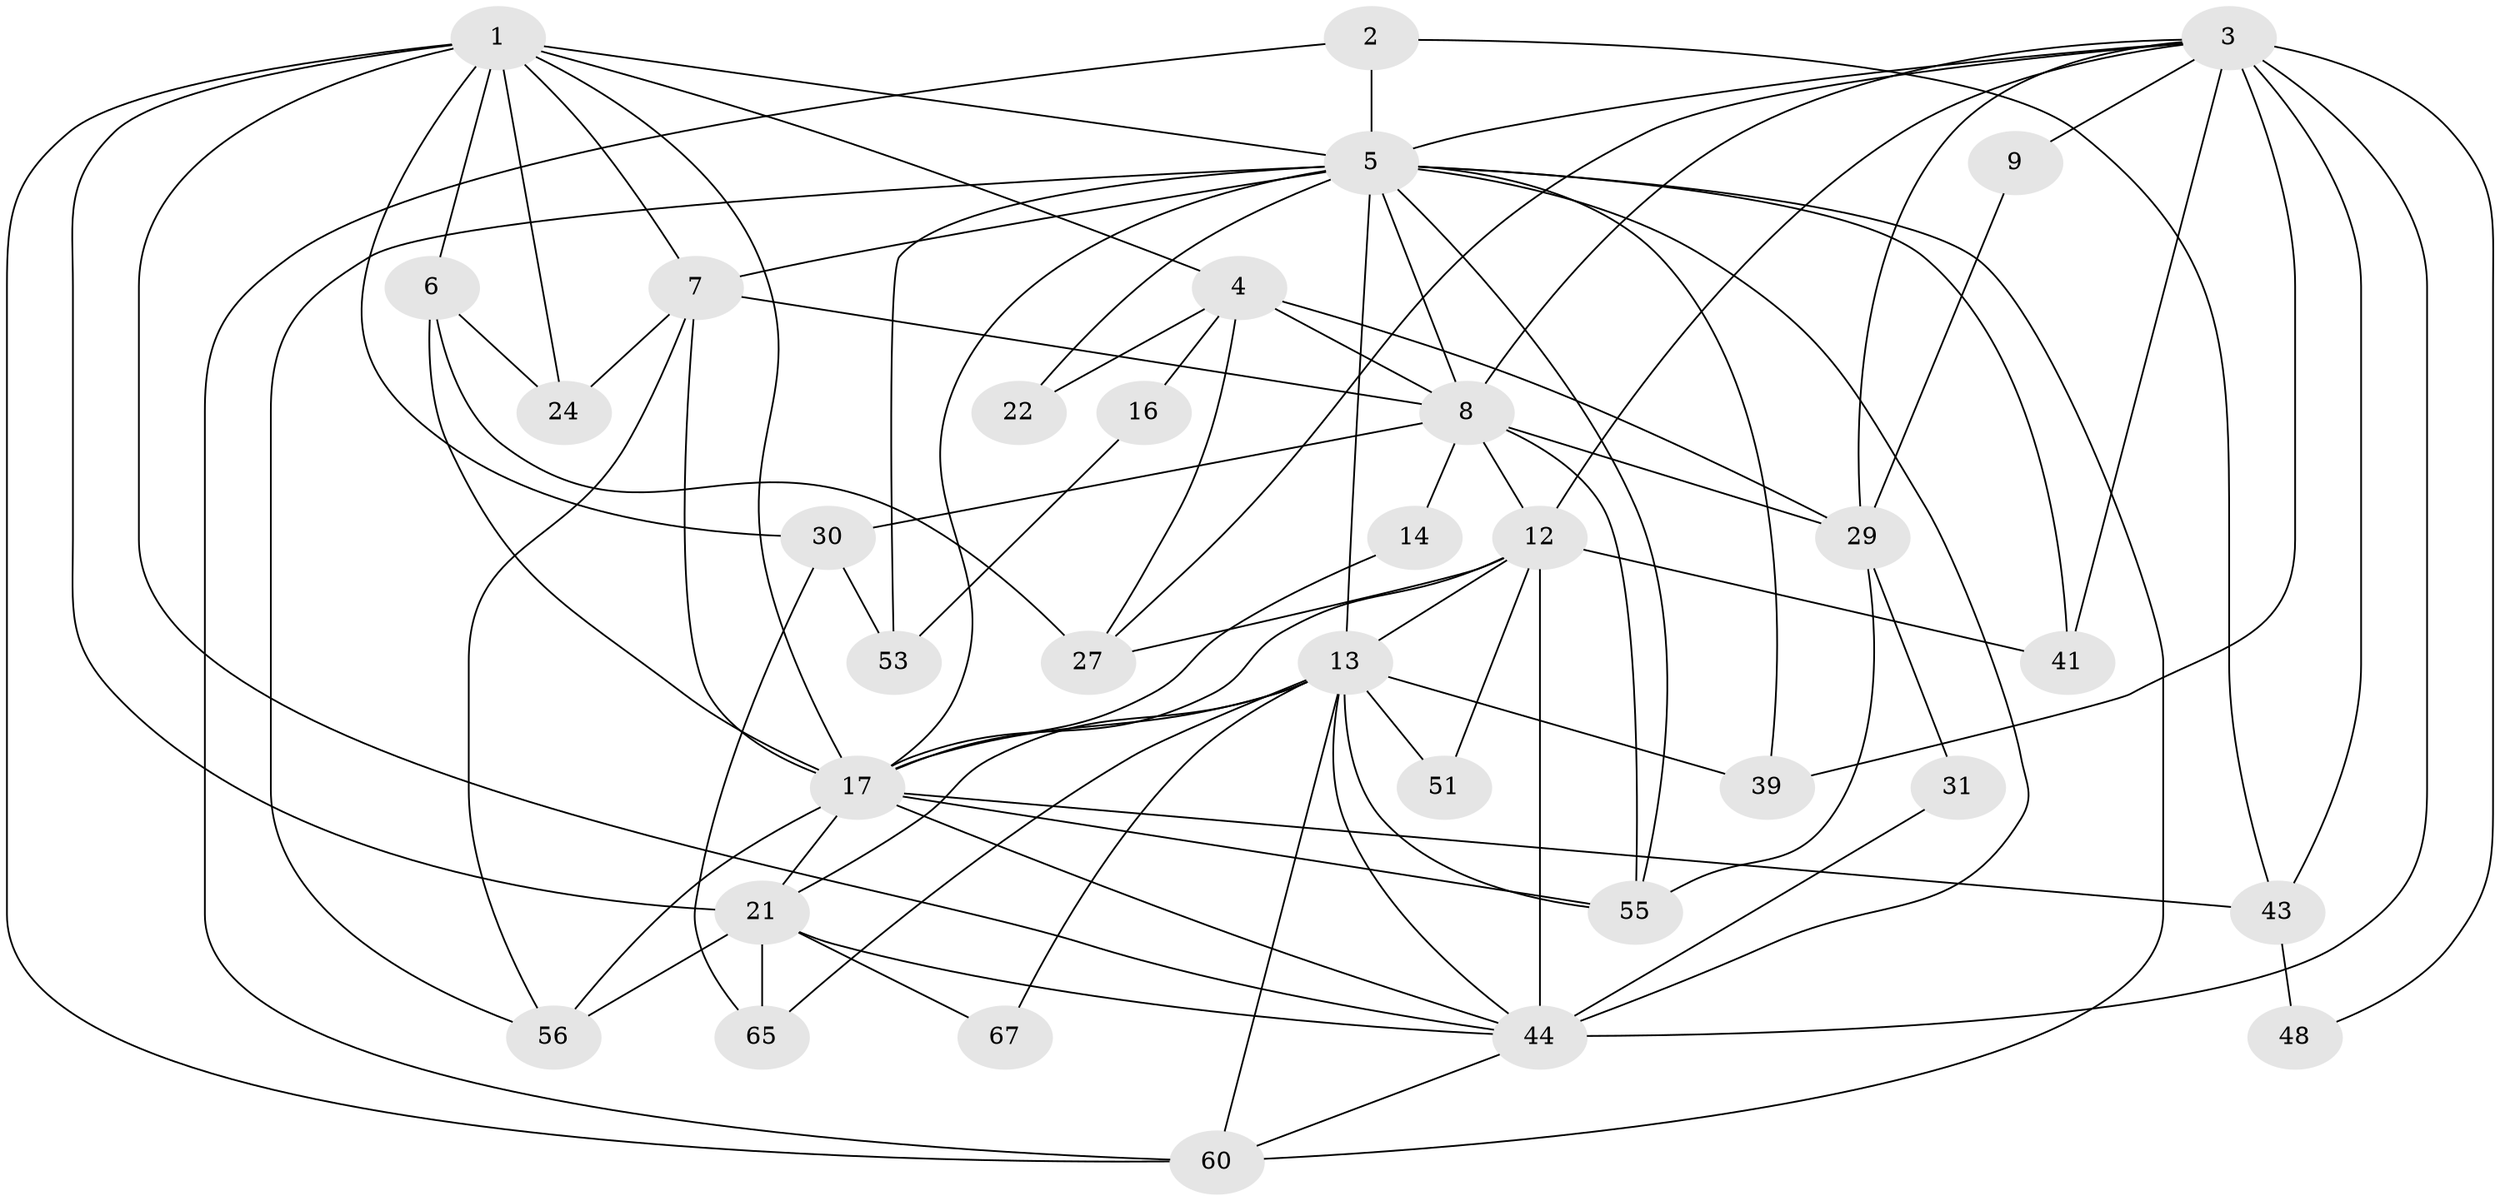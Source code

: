 // original degree distribution, {3: 0.2537313432835821, 5: 0.14925373134328357, 2: 0.16417910447761194, 4: 0.2537313432835821, 7: 0.07462686567164178, 6: 0.1044776119402985}
// Generated by graph-tools (version 1.1) at 2025/15/03/09/25 04:15:10]
// undirected, 33 vertices, 87 edges
graph export_dot {
graph [start="1"]
  node [color=gray90,style=filled];
  1 [super="+18+62"];
  2 [super="+10"];
  3 [super="+52+32+66"];
  4 [super="+23+59+58+19"];
  5 [super="+46+33"];
  6 [super="+11"];
  7 [super="+40"];
  8 [super="+20+15"];
  9;
  12 [super="+42"];
  13 [super="+25+49"];
  14;
  16;
  17 [super="+57+26+47"];
  21 [super="+37"];
  22;
  24;
  27;
  29 [super="+64"];
  30;
  31;
  39;
  41;
  43;
  44 [super="+50+61"];
  48;
  51;
  53;
  55;
  56;
  60;
  65;
  67;
  1 -- 6 [weight=2];
  1 -- 4;
  1 -- 21;
  1 -- 60;
  1 -- 30;
  1 -- 17 [weight=2];
  1 -- 7;
  1 -- 24;
  1 -- 44;
  1 -- 5;
  2 -- 60;
  2 -- 43;
  2 -- 5;
  3 -- 27;
  3 -- 48;
  3 -- 8;
  3 -- 41;
  3 -- 29;
  3 -- 39;
  3 -- 9;
  3 -- 12;
  3 -- 44 [weight=3];
  3 -- 43;
  3 -- 5;
  4 -- 27;
  4 -- 8 [weight=2];
  4 -- 22;
  4 -- 16;
  4 -- 29;
  5 -- 17;
  5 -- 22 [weight=2];
  5 -- 39;
  5 -- 60;
  5 -- 7 [weight=2];
  5 -- 8;
  5 -- 41;
  5 -- 44;
  5 -- 13 [weight=2];
  5 -- 53;
  5 -- 55;
  5 -- 56;
  6 -- 17;
  6 -- 24;
  6 -- 27;
  7 -- 24;
  7 -- 56;
  7 -- 8;
  7 -- 17;
  8 -- 12;
  8 -- 55;
  8 -- 30;
  8 -- 29;
  8 -- 14;
  9 -- 29;
  12 -- 51;
  12 -- 41;
  12 -- 27;
  12 -- 44;
  12 -- 13;
  12 -- 17;
  13 -- 60;
  13 -- 44;
  13 -- 65;
  13 -- 67;
  13 -- 39;
  13 -- 51;
  13 -- 21;
  13 -- 55;
  13 -- 17;
  14 -- 17;
  16 -- 53;
  17 -- 43;
  17 -- 55 [weight=2];
  17 -- 56;
  17 -- 44;
  17 -- 21;
  21 -- 65;
  21 -- 67;
  21 -- 56;
  21 -- 44;
  29 -- 55;
  29 -- 31;
  30 -- 65;
  30 -- 53;
  31 -- 44;
  43 -- 48;
  44 -- 60;
}
